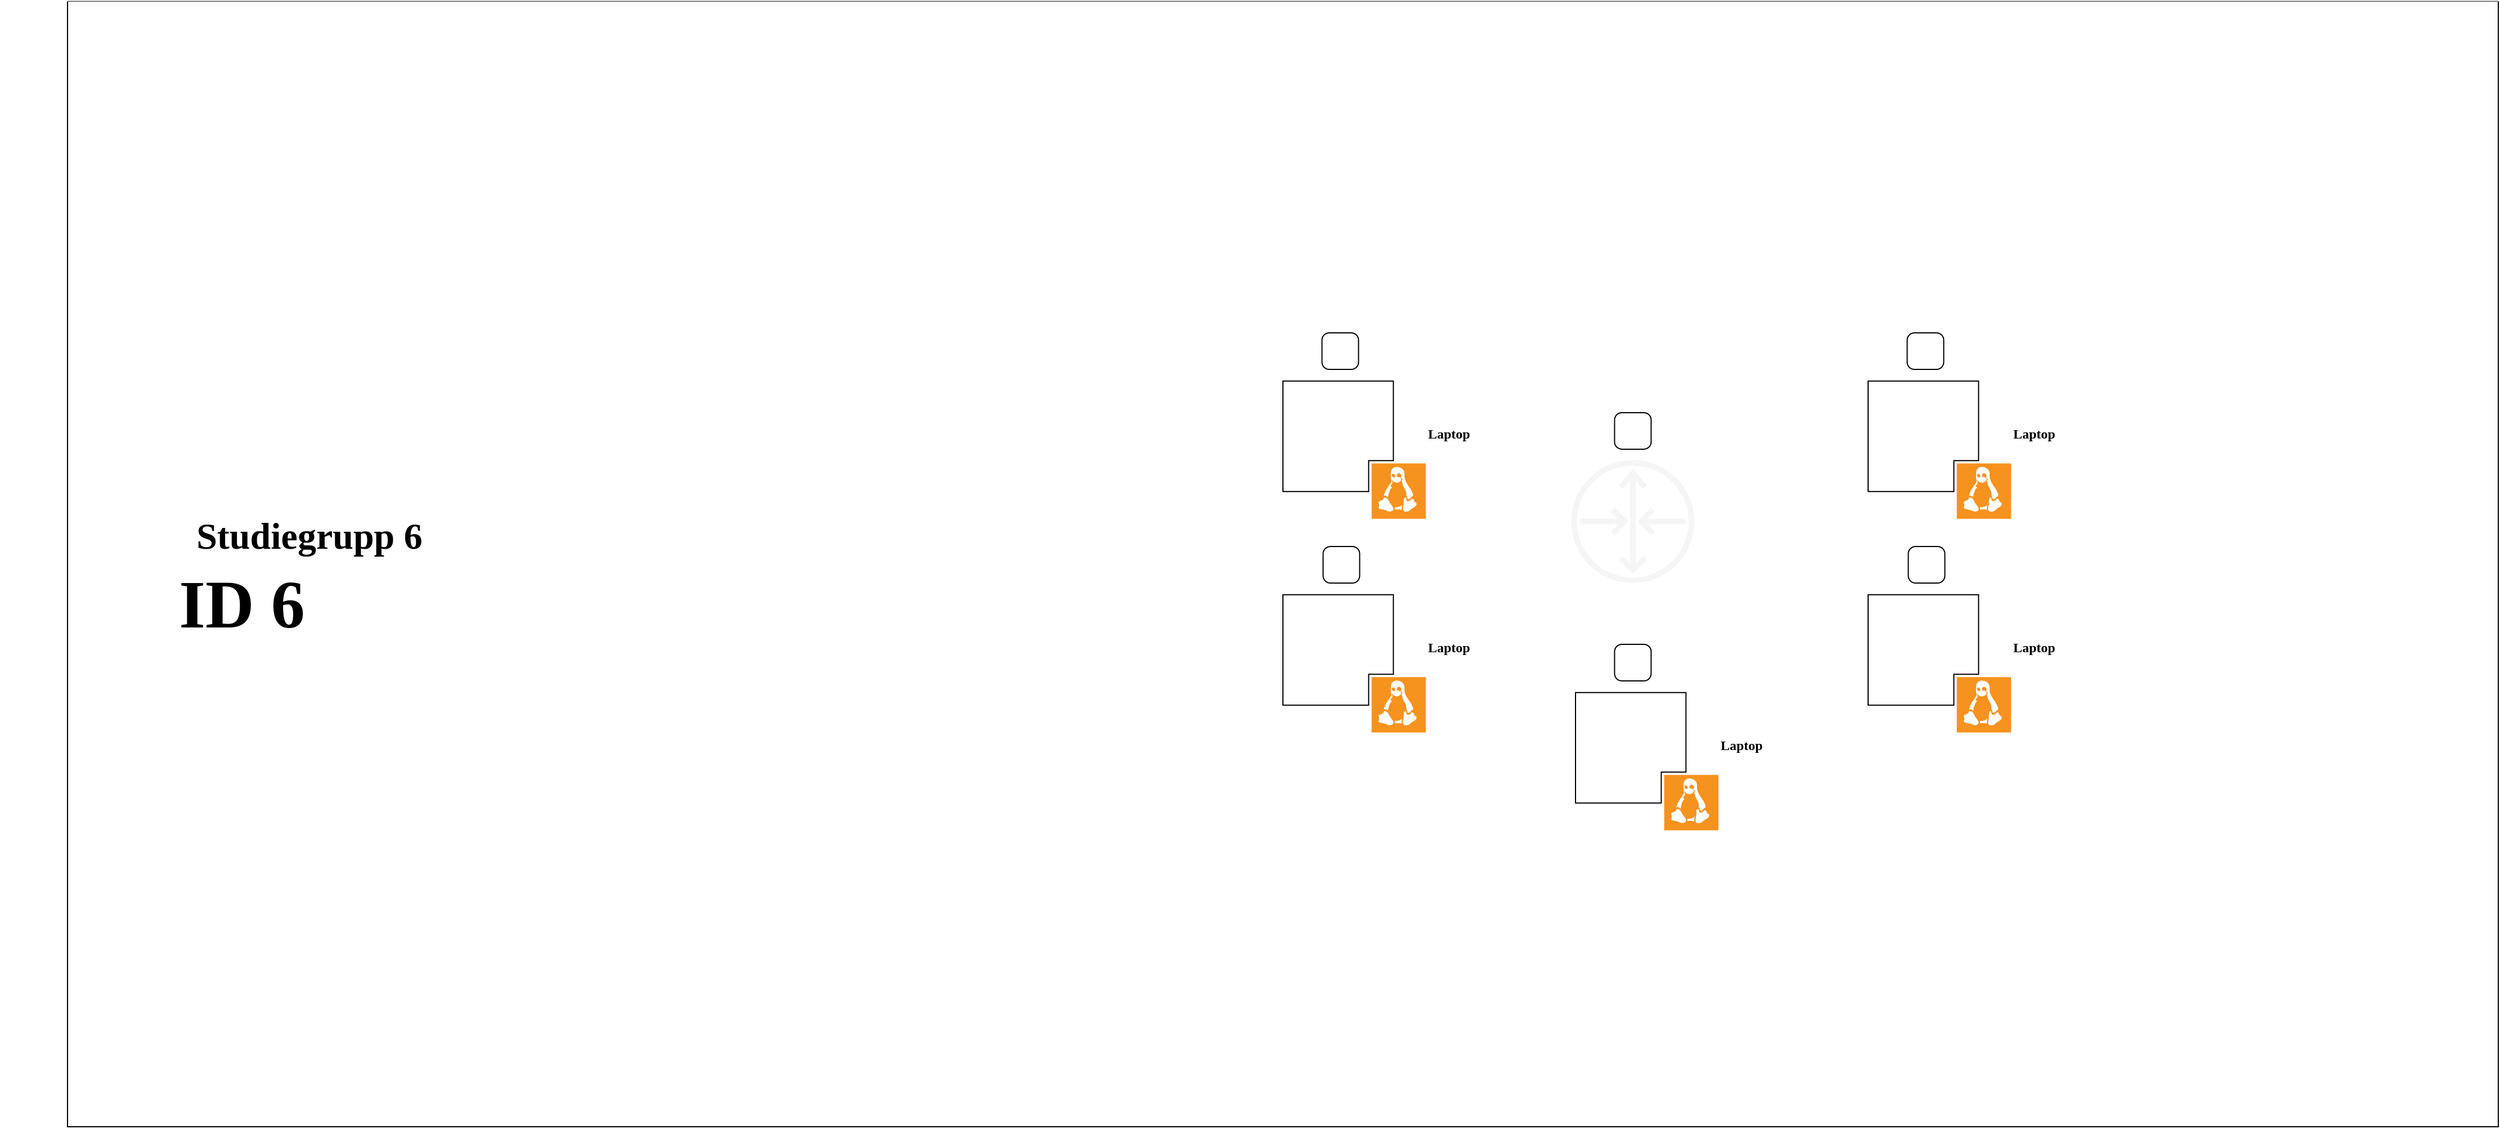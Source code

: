 <mxfile version="22.0.2" type="device">
  <diagram name="Side-1" id="L13B_8dKzI9h2fTyULZp">
    <mxGraphModel dx="3896" dy="1787" grid="1" gridSize="10" guides="1" tooltips="1" connect="1" arrows="1" fold="1" page="1" pageScale="1" pageWidth="827" pageHeight="1169" math="0" shadow="0">
      <root>
        <mxCell id="0" />
        <mxCell id="1" parent="0" />
        <mxCell id="ih5rEid3sKnyZheTFn35-23" value="" style="swimlane;startSize=0;swimlaneFillColor=default;fillColor=default;fontStyle=1;fontFamily=Avenir Next;" parent="1" vertex="1">
          <mxGeometry x="-800" y="79.37" width="2160" height="1000.63" as="geometry" />
        </mxCell>
        <mxCell id="XlXk4Z8fD7IuHDMqEPiC-4" value="Router&lt;br&gt;10.0.0.1" style="sketch=0;outlineConnect=0;fontColor=#FFFFFF;fillColor=#f5f5f5;strokeColor=#666666;dashed=0;verticalLabelPosition=middle;verticalAlign=middle;align=left;html=1;fontSize=9;fontStyle=1;aspect=fixed;pointerEvents=1;shape=mxgraph.aws4.router;labelPosition=right;fontFamily=Avenir Next;" parent="ih5rEid3sKnyZheTFn35-23" vertex="1">
          <mxGeometry x="1336.27" y="407.75" width="109.37" height="109.37" as="geometry" />
        </mxCell>
        <mxCell id="XlXk4Z8fD7IuHDMqEPiC-19" value="" style="html=1;strokeWidth=1;shadow=0;dashed=0;shape=mxgraph.ios7.misc.wifi;buttonText=;strokeColor2=#222222;fontSize=9;verticalLabelPosition=middle;verticalAlign=middle;align=left;sketch=0;fillColor=none;fontColor=#FFFFFF;strokeColor=default;fontStyle=1;aspect=fixed;labelPosition=right;fontFamily=Avenir Next;" parent="ih5rEid3sKnyZheTFn35-23" vertex="1">
          <mxGeometry x="1374.71" y="571.63" width="32.49" height="32.49" as="geometry" />
        </mxCell>
        <mxCell id="XlXk4Z8fD7IuHDMqEPiC-29" value="" style="html=1;strokeWidth=1;shadow=0;dashed=0;shape=mxgraph.ios7.misc.wifi;buttonText=;strokeColor2=#222222;fontSize=9;verticalLabelPosition=middle;verticalAlign=middle;align=left;sketch=0;fillColor=none;fontColor=#FFFFFF;strokeColor=default;fontStyle=1;aspect=fixed;labelPosition=right;fontFamily=Avenir Next;" parent="ih5rEid3sKnyZheTFn35-23" vertex="1">
          <mxGeometry x="1635.71" y="484.63" width="32.49" height="32.49" as="geometry" />
        </mxCell>
        <mxCell id="XlXk4Z8fD7IuHDMqEPiC-31" value="" style="html=1;strokeWidth=1;shadow=0;dashed=0;shape=mxgraph.ios7.misc.wifi;buttonText=;strokeColor2=#222222;fontSize=9;verticalLabelPosition=middle;verticalAlign=middle;align=left;sketch=0;fillColor=none;fontColor=#FFFFFF;strokeColor=default;fontStyle=1;aspect=fixed;labelPosition=right;fontFamily=Avenir Next;" parent="ih5rEid3sKnyZheTFn35-23" vertex="1">
          <mxGeometry x="1115.71" y="484.63" width="32.49" height="32.49" as="geometry" />
        </mxCell>
        <mxCell id="XlXk4Z8fD7IuHDMqEPiC-32" value="" style="html=1;strokeWidth=1;shadow=0;dashed=0;shape=mxgraph.ios7.misc.wifi;buttonText=;strokeColor2=#222222;fontSize=9;verticalLabelPosition=middle;verticalAlign=middle;align=left;sketch=0;fillColor=none;fontColor=#FFFFFF;strokeColor=default;fontStyle=1;aspect=fixed;labelPosition=right;fontFamily=Avenir Next;" parent="ih5rEid3sKnyZheTFn35-23" vertex="1">
          <mxGeometry x="1374.71" y="365.58" width="32.49" height="32.49" as="geometry" />
        </mxCell>
        <mxCell id="XlXk4Z8fD7IuHDMqEPiC-34" value="" style="html=1;strokeWidth=1;shadow=0;dashed=0;shape=mxgraph.ios7.misc.wifi;buttonText=;strokeColor2=#222222;fontSize=9;verticalLabelPosition=middle;verticalAlign=middle;align=left;sketch=0;fillColor=none;fontColor=#FFFFFF;strokeColor=default;fontStyle=1;aspect=fixed;labelPosition=right;fontFamily=Avenir Next;" parent="ih5rEid3sKnyZheTFn35-23" vertex="1">
          <mxGeometry x="1634.71" y="294.63" width="32.49" height="32.49" as="geometry" />
        </mxCell>
        <mxCell id="XlXk4Z8fD7IuHDMqEPiC-36" value="" style="html=1;strokeWidth=1;shadow=0;dashed=0;shape=mxgraph.ios7.misc.wifi;buttonText=;strokeColor2=#222222;fontSize=9;verticalLabelPosition=middle;verticalAlign=middle;align=left;sketch=0;fillColor=none;fontColor=#FFFFFF;strokeColor=default;fontStyle=1;aspect=fixed;labelPosition=right;fontFamily=Avenir Next;" parent="ih5rEid3sKnyZheTFn35-23" vertex="1">
          <mxGeometry x="1114.71" y="294.63" width="32.49" height="32.49" as="geometry" />
        </mxCell>
        <mxCell id="dvcvGLp8Y9k0lAspq7m1-2" value="Laptop&lt;br style=&quot;text-align: left; color: rgb(255, 255, 255); font-size: 9px;&quot;&gt;&lt;span style=&quot;text-align: left; color: rgb(255, 255, 255); font-size: 9px;&quot;&gt;Server&lt;/span&gt;&lt;br style=&quot;text-align: left; color: rgb(255, 255, 255); font-size: 9px;&quot;&gt;&lt;span style=&quot;text-align: left; color: rgb(255, 255, 255); font-size: 9px;&quot;&gt;10.0.0.100&lt;/span&gt;" style="shadow=0;dashed=0;html=1;labelPosition=right;verticalLabelPosition=middle;verticalAlign=middle;align=left;outlineConnect=0;shape=mxgraph.veeam.vm_linux;aspect=fixed;strokeColor=default;fontFamily=Avenir Next;fontStyle=1" vertex="1" parent="ih5rEid3sKnyZheTFn35-23">
          <mxGeometry x="1080" y="527.46" width="126.98" height="122.54" as="geometry" />
        </mxCell>
        <mxCell id="dvcvGLp8Y9k0lAspq7m1-3" value="Laptop&lt;br style=&quot;text-align: left; color: rgb(255, 255, 255); font-size: 9px;&quot;&gt;&lt;span style=&quot;text-align: left; color: rgb(255, 255, 255); font-size: 9px;&quot;&gt;Server&lt;/span&gt;&lt;br style=&quot;text-align: left; color: rgb(255, 255, 255); font-size: 9px;&quot;&gt;&lt;span style=&quot;text-align: left; color: rgb(255, 255, 255); font-size: 9px;&quot;&gt;10.0.0.100&lt;/span&gt;" style="shadow=0;dashed=0;html=1;labelPosition=right;verticalLabelPosition=middle;verticalAlign=middle;align=left;outlineConnect=0;shape=mxgraph.veeam.vm_linux;aspect=fixed;strokeColor=default;fontFamily=Avenir Next;fontStyle=1" vertex="1" parent="ih5rEid3sKnyZheTFn35-23">
          <mxGeometry x="1340" y="614.46" width="126.98" height="122.54" as="geometry" />
        </mxCell>
        <mxCell id="dvcvGLp8Y9k0lAspq7m1-5" value="Laptop&lt;br style=&quot;text-align: left; color: rgb(255, 255, 255); font-size: 9px;&quot;&gt;&lt;span style=&quot;text-align: left; color: rgb(255, 255, 255); font-size: 9px;&quot;&gt;Server&lt;/span&gt;&lt;br style=&quot;text-align: left; color: rgb(255, 255, 255); font-size: 9px;&quot;&gt;&lt;span style=&quot;text-align: left; color: rgb(255, 255, 255); font-size: 9px;&quot;&gt;10.0.0.100&lt;/span&gt;" style="shadow=0;dashed=0;html=1;labelPosition=right;verticalLabelPosition=middle;verticalAlign=middle;align=left;outlineConnect=0;shape=mxgraph.veeam.vm_linux;aspect=fixed;strokeColor=default;fontStyle=1;fontFamily=Avenir Next;" vertex="1" parent="ih5rEid3sKnyZheTFn35-23">
          <mxGeometry x="1600" y="527.46" width="126.98" height="122.54" as="geometry" />
        </mxCell>
        <mxCell id="dvcvGLp8Y9k0lAspq7m1-6" value="Laptop&lt;br style=&quot;text-align: left; color: rgb(255, 255, 255); font-size: 9px;&quot;&gt;&lt;span style=&quot;text-align: left; color: rgb(255, 255, 255); font-size: 9px;&quot;&gt;Server&lt;/span&gt;&lt;br style=&quot;text-align: left; color: rgb(255, 255, 255); font-size: 9px;&quot;&gt;&lt;span style=&quot;text-align: left; color: rgb(255, 255, 255); font-size: 9px;&quot;&gt;10.0.0.100&lt;/span&gt;" style="shadow=0;dashed=0;html=1;labelPosition=right;verticalLabelPosition=middle;verticalAlign=middle;align=left;outlineConnect=0;shape=mxgraph.veeam.vm_linux;aspect=fixed;strokeColor=default;fontStyle=1;fontFamily=Avenir Next;" vertex="1" parent="ih5rEid3sKnyZheTFn35-23">
          <mxGeometry x="1600" y="337.46" width="126.98" height="122.54" as="geometry" />
        </mxCell>
        <mxCell id="ih5rEid3sKnyZheTFn35-21" value="ID 6" style="text;html=1;align=center;verticalAlign=middle;whiteSpace=wrap;rounded=0;fontSize=60;fontFamily=Avenir Next;fontStyle=1;" parent="1" vertex="1">
          <mxGeometry x="-860" y="600" width="430" height="30" as="geometry" />
        </mxCell>
        <mxCell id="ih5rEid3sKnyZheTFn35-22" value="Studiegrupp 6" style="text;html=1;align=center;verticalAlign=middle;whiteSpace=wrap;rounded=0;fontSize=33;fontFamily=Avenir Next;fontStyle=1;" parent="1" vertex="1">
          <mxGeometry x="-790" y="540" width="410" height="30" as="geometry" />
        </mxCell>
        <mxCell id="dvcvGLp8Y9k0lAspq7m1-1" value="Laptop&lt;br style=&quot;color: rgb(255, 255, 255); font-size: 9px; text-align: left;&quot;&gt;&lt;span style=&quot;color: rgb(255, 255, 255); font-size: 9px; text-align: left;&quot;&gt;Server&lt;/span&gt;&lt;br style=&quot;color: rgb(255, 255, 255); font-size: 9px; text-align: left;&quot;&gt;&lt;span style=&quot;color: rgb(255, 255, 255); font-size: 9px; text-align: left;&quot;&gt;10.0.0.100&lt;/span&gt;" style="shadow=0;dashed=0;html=1;labelPosition=right;verticalLabelPosition=middle;verticalAlign=middle;align=left;outlineConnect=0;shape=mxgraph.veeam.vm_linux;aspect=fixed;strokeColor=default;fontFamily=Avenir Next;fontStyle=1" vertex="1" parent="1">
          <mxGeometry x="280" y="416.83" width="126.98" height="122.54" as="geometry" />
        </mxCell>
      </root>
    </mxGraphModel>
  </diagram>
</mxfile>
